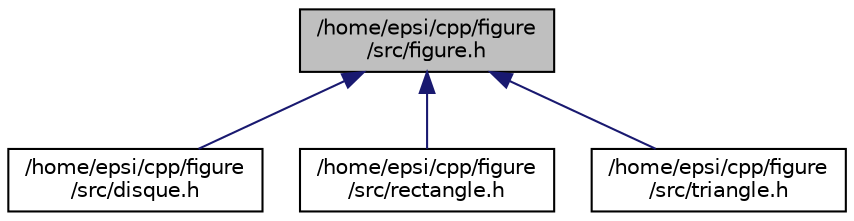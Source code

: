 digraph "/home/epsi/cpp/figure/src/figure.h"
{
  edge [fontname="Helvetica",fontsize="10",labelfontname="Helvetica",labelfontsize="10"];
  node [fontname="Helvetica",fontsize="10",shape=record];
  Node1 [label="/home/epsi/cpp/figure\l/src/figure.h",height=0.2,width=0.4,color="black", fillcolor="grey75", style="filled", fontcolor="black"];
  Node1 -> Node2 [dir="back",color="midnightblue",fontsize="10",style="solid",fontname="Helvetica"];
  Node2 [label="/home/epsi/cpp/figure\l/src/disque.h",height=0.2,width=0.4,color="black", fillcolor="white", style="filled",URL="$disque_8h.html",tooltip="fichier .h de disque "];
  Node1 -> Node3 [dir="back",color="midnightblue",fontsize="10",style="solid",fontname="Helvetica"];
  Node3 [label="/home/epsi/cpp/figure\l/src/rectangle.h",height=0.2,width=0.4,color="black", fillcolor="white", style="filled",URL="$rectangle_8h.html",tooltip="fichier .h de rectangle "];
  Node1 -> Node4 [dir="back",color="midnightblue",fontsize="10",style="solid",fontname="Helvetica"];
  Node4 [label="/home/epsi/cpp/figure\l/src/triangle.h",height=0.2,width=0.4,color="black", fillcolor="white", style="filled",URL="$triangle_8h.html",tooltip="fichier .h de triangle "];
}
